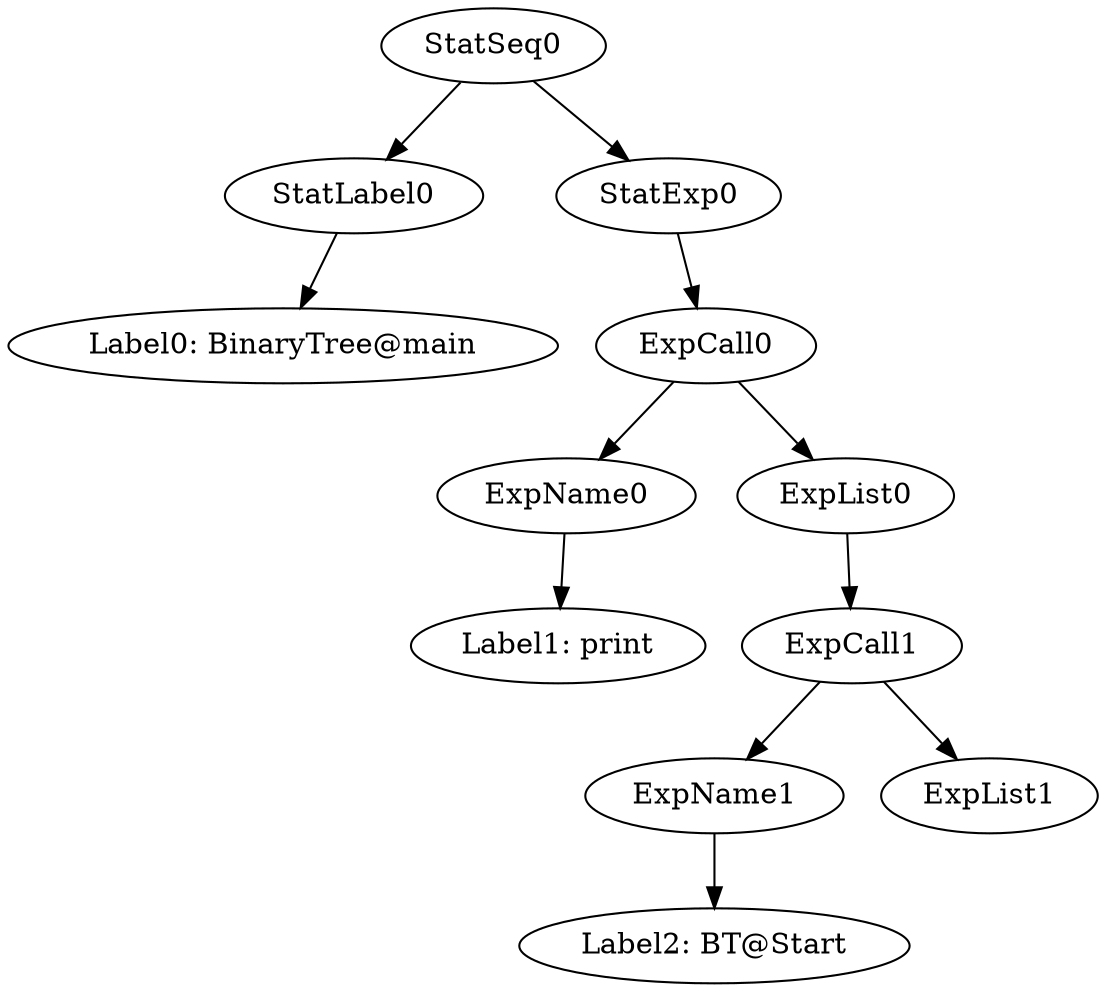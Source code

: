 digraph {
	ordering = out;
	ExpList0 -> ExpCall1;
	ExpCall1 -> ExpName1;
	ExpCall1 -> ExpList1;
	ExpName1 -> "Label2: BT@Start";
	StatExp0 -> ExpCall0;
	StatLabel0 -> "Label0: BinaryTree@main";
	ExpCall0 -> ExpName0;
	ExpCall0 -> ExpList0;
	StatSeq0 -> StatLabel0;
	StatSeq0 -> StatExp0;
	ExpName0 -> "Label1: print";
}


